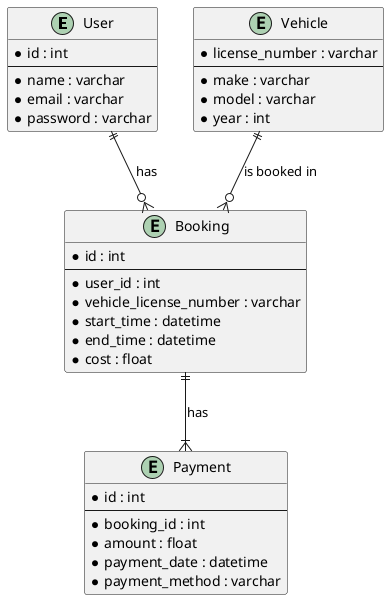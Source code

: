 
```plantuml
@startuml
entity "User" {
  *id : int
  --
  *name : varchar
  *email : varchar
  *password : varchar
}

entity "Vehicle" {
  *license_number : varchar
  --
  *make : varchar
  *model : varchar
  *year : int
}

entity "Booking" {
  *id : int
  --
  *user_id : int
  *vehicle_license_number : varchar
  *start_time : datetime
  *end_time : datetime
  *cost : float
}

entity "Payment" {
  *id : int
  --
  *booking_id : int
  *amount : float
  *payment_date : datetime
  *payment_method : varchar
}

User ||--o{ Booking : "has"
Vehicle ||--o{ Booking : "is booked in"
Booking ||--|{ Payment : "has"

@enduml
```

This ER diagram outlines the database schema for storing users, vehicles, bookings, and payments.

Each piece of PlantUML code is designed to be pasted into a PlantUML editor or tool that supports PlantUML syntax to visualize the diagrams.